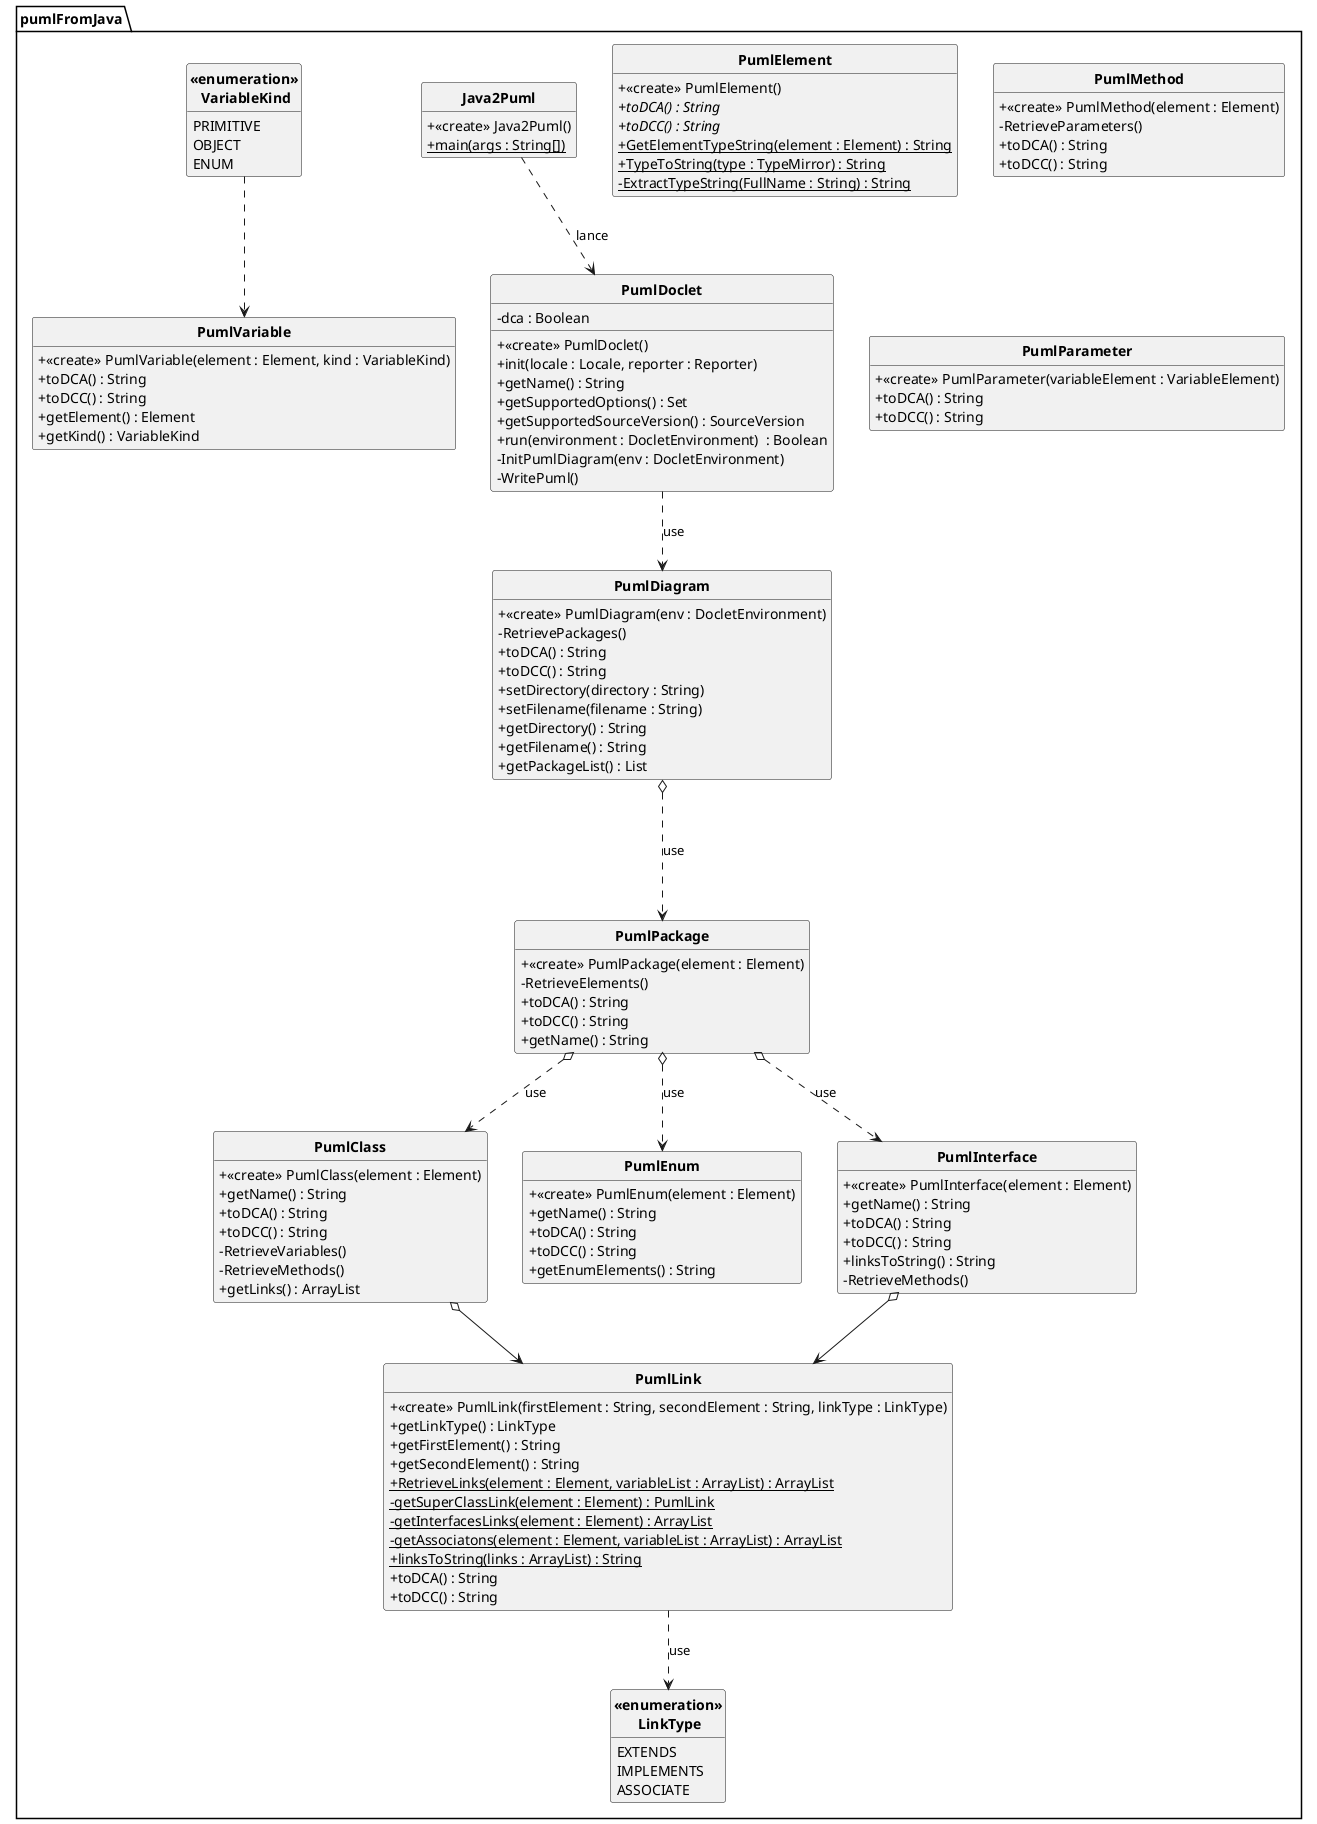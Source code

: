 @startuml

skinparam style strictuml
skinparam classAttributeIconSize 0
skinparam classFontStyle Bold
hide empty members

Package "pumlFromJava" {

class Java2Puml
{
+ <<create>> Java2Puml()
+ {static} main(args : String[])
}

class PumlClass
{
+ <<create>> PumlClass(element : Element)
+ getName() : String
+ toDCA() : String
+ toDCC() : String
- RetrieveVariables()
- RetrieveMethods()
+ getLinks() : ArrayList
}

class PumlDiagram
{
+ <<create>> PumlDiagram(env : DocletEnvironment)
- RetrievePackages()
+ toDCA() : String
+ toDCC() : String
+ setDirectory(directory : String)
+ setFilename(filename : String)
+ getDirectory() : String
+ getFilename() : String
+ getPackageList() : List
}

class PumlDoclet
{
- dca : Boolean
+ <<create>> PumlDoclet()
+ init(locale : Locale, reporter : Reporter)
+ getName() : String
+ getSupportedOptions() : Set
+ getSupportedSourceVersion() : SourceVersion
+ run(environment : DocletEnvironment)  : Boolean
- InitPumlDiagram(env : DocletEnvironment)
- WritePuml()
}

class PumlElement
{
+ <<create>> PumlElement()
+ {abstract} toDCA() : String
+ {abstract} toDCC() : String
+ {static} GetElementTypeString(element : Element) : String
+ {static} TypeToString(type : TypeMirror) : String
- {static} ExtractTypeString(FullName : String) : String
}

class PumlEnum
{
+ <<create>> PumlEnum(element : Element)
+ getName() : String
+ toDCA() : String
+ toDCC() : String
+ getEnumElements() : String
}

class PumlInterface
{
+ <<create>> PumlInterface(element : Element)
+ getName() : String
+ toDCA() : String
+ toDCC() : String
+ linksToString() : String
- RetrieveMethods()
}

class PumlLink
{
+ <<create>> PumlLink(firstElement : String, secondElement : String, linkType : LinkType)
+ getLinkType() : LinkType
+ getFirstElement() : String
+ getSecondElement() : String
+ {static} RetrieveLinks(element : Element, variableList : ArrayList) : ArrayList
- {static} getSuperClassLink(element : Element) : PumlLink
- {static} getInterfacesLinks(element : Element) : ArrayList
- {static} getAssociatons(element : Element, variableList : ArrayList) : ArrayList
+ {static} linksToString(links : ArrayList) : String
+ toDCA() : String
+ toDCC() : String
}

class PumlMethod
{
+ <<create>> PumlMethod(element : Element)
- RetrieveParameters()
+ toDCA() : String
+ toDCC() : String
}

class PumlPackage
{
+ <<create>> PumlPackage(element : Element)
- RetrieveElements()
+ toDCA() : String
+ toDCC() : String
+ getName() : String
}

class PumlParameter
{
+ <<create>> PumlParameter(variableElement : VariableElement)
+ toDCA() : String
+ toDCC() : String
}

class PumlVariable
{
+ <<create>> PumlVariable(element : Element, kind : VariableKind)
+ toDCA() : String
+ toDCC() : String
+ getElement() : Element
+ getKind() : VariableKind
}

class "<<enumeration>>\n LinkType" as LinkType
{
EXTENDS
IMPLEMENTS
ASSOCIATE
}

class "<<enumeration>>\n VariableKind" as VariableKind
{
PRIMITIVE
OBJECT
ENUM
}

PumlDoclet ..> PumlDiagram : use
Java2Puml ..> PumlDoclet : lance
PumlDiagram o...> PumlPackage : use
PumlPackage o..> PumlClass : use
PumlPackage o..> PumlInterface : use
PumlPackage o..> PumlEnum : use
PumlLink ..> LinkType : use
PumlInterface o--> PumlLink
PumlClass o--> PumlLink
VariableKind ..> PumlVariable
}

@enduml



